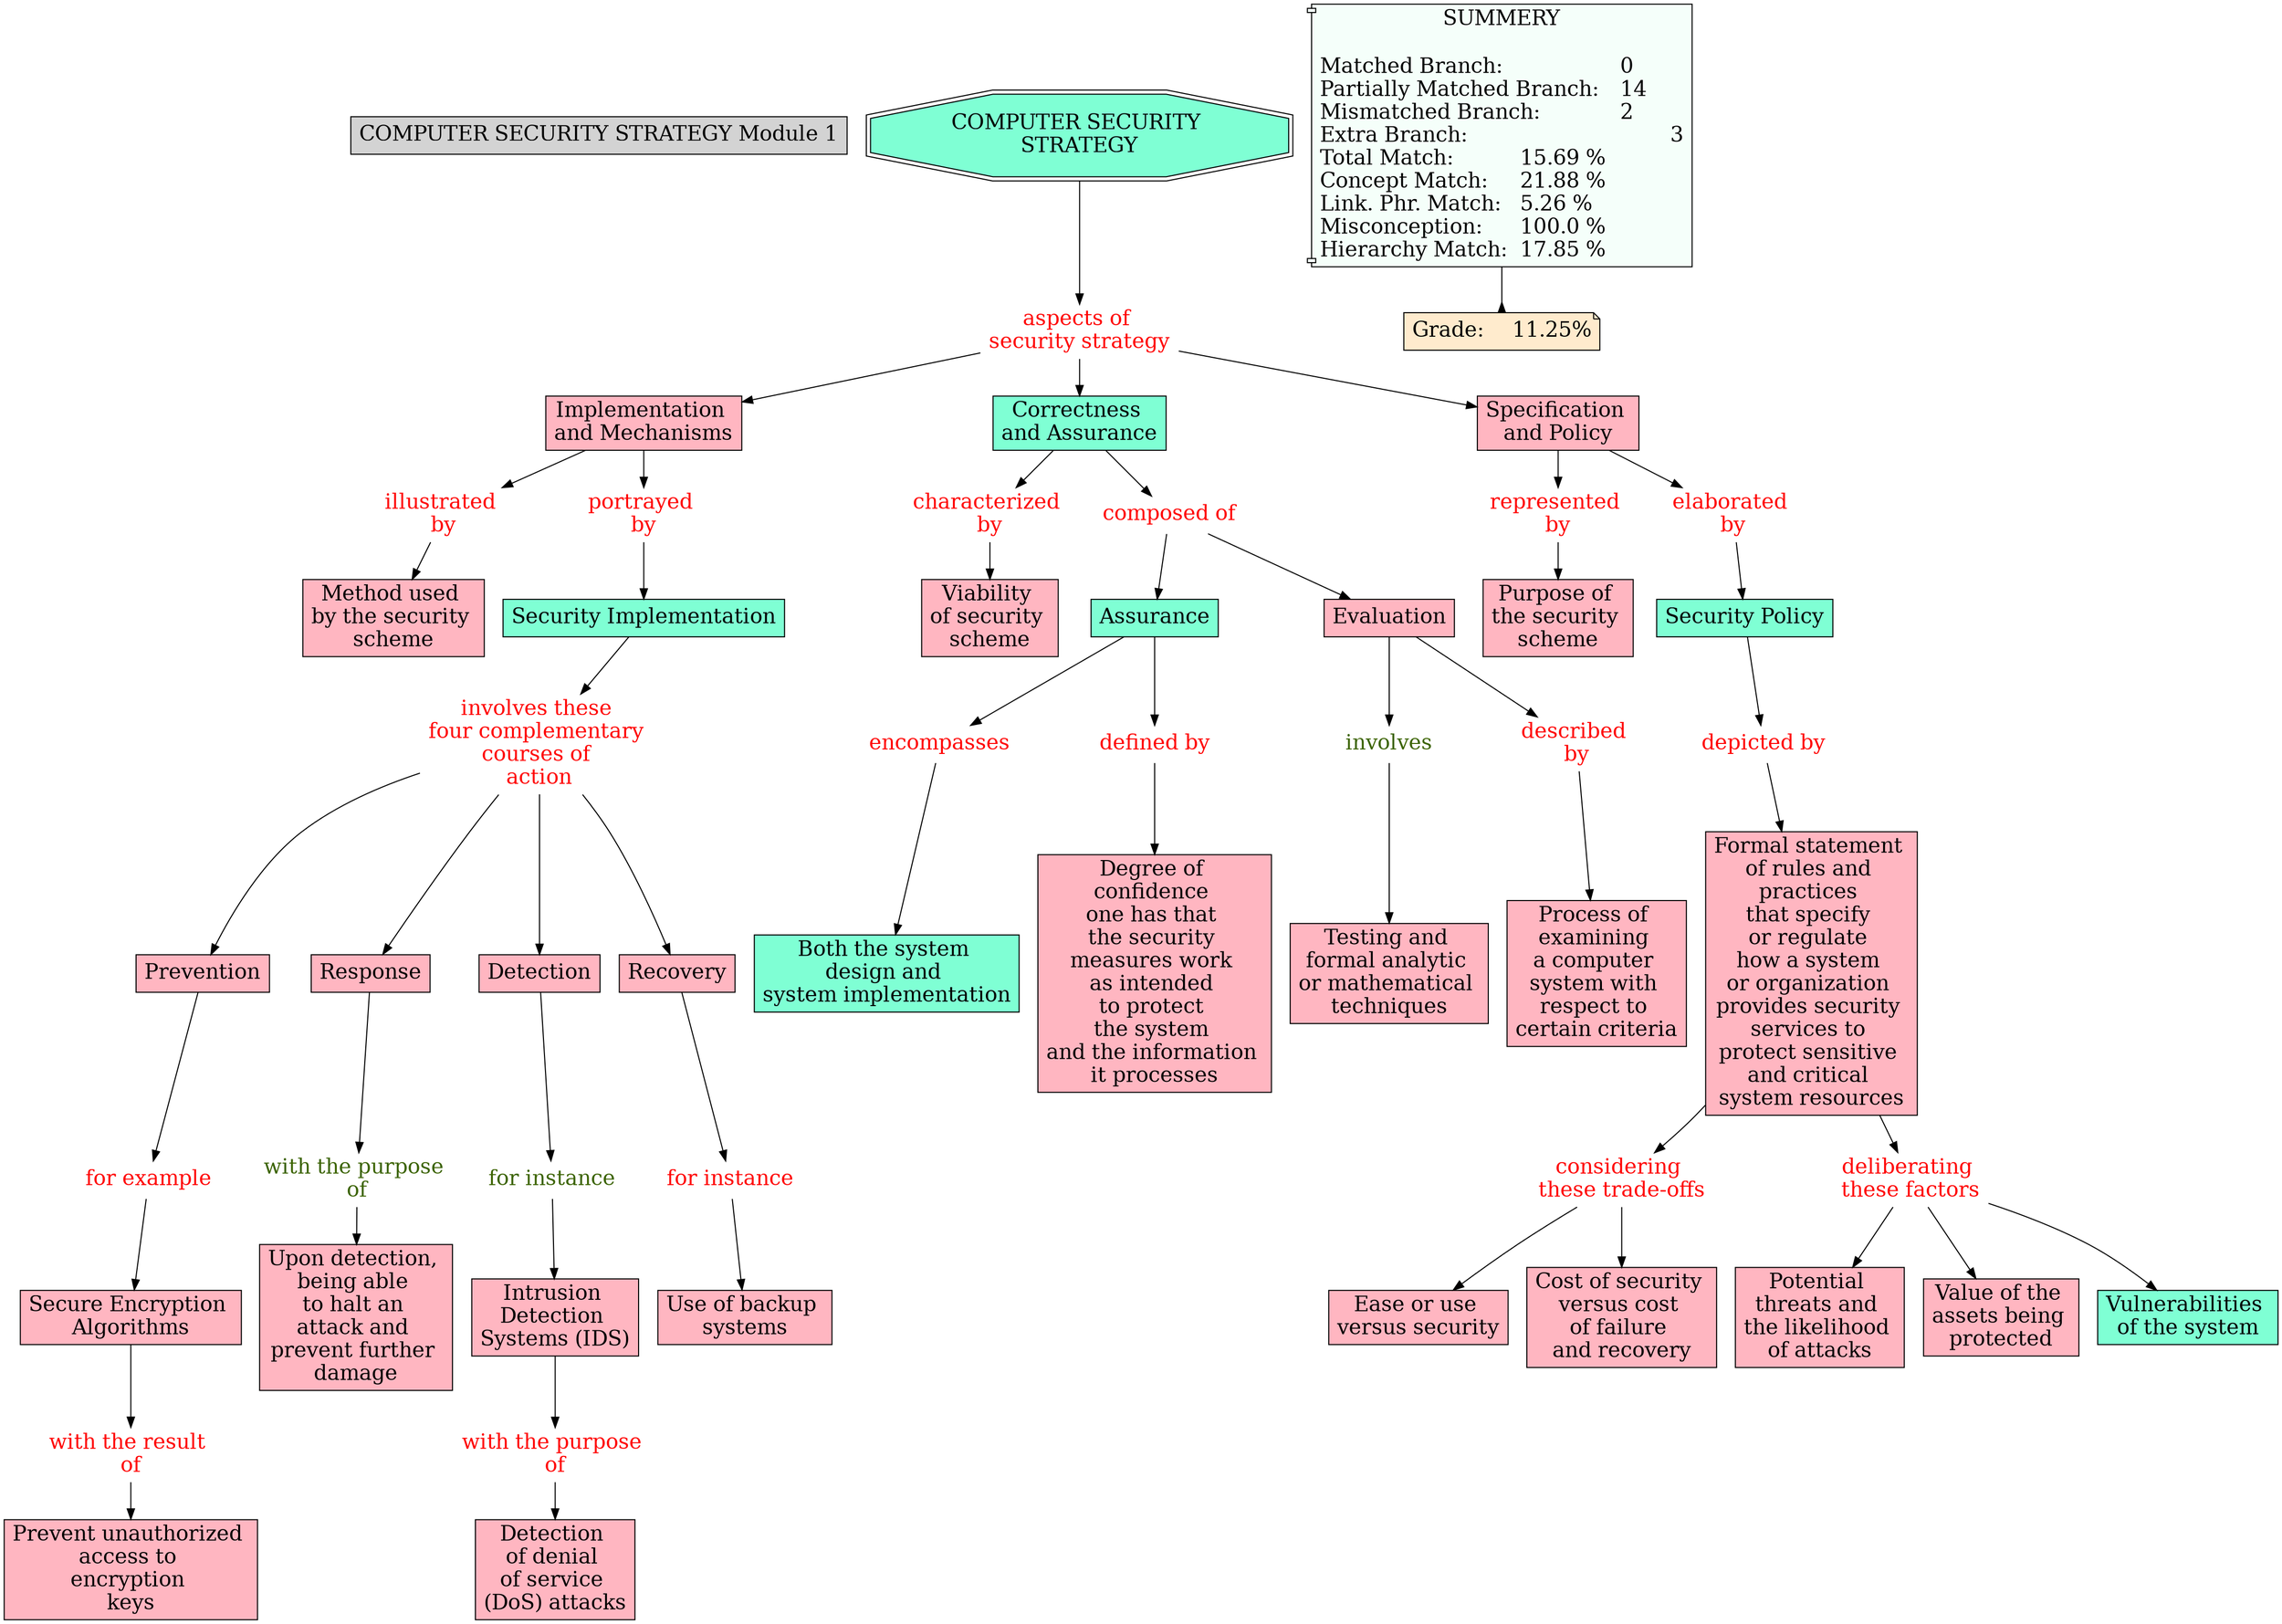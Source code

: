 // The Round Table
digraph {
	"1S2NFX1HT-DMTP6V-FG4" [label="COMPUTER SECURITY STRATEGY Module 1" Gsplines=true fontsize=20 shape=rect style=filled]
	"1S2NJQWF6-2ZH7ZP-JLT" [label=encompasses Gsplines=true fontcolor=red fontsize=20 shape=none]
	"1S2NJG7P6-DBXYFH-J85" [label="Both the system 
design and 
system implementation
" Gsplines=true fillcolor=aquamarine fontsize=20 shape=rect style=filled]
	"1S2NJQWF6-2ZH7ZP-JLT" -> "1S2NJG7P6-DBXYFH-J85" [constraint=true]
	"1S2NH8BLC-1R398RY-GZN" [label="involves these 
four complementary 
courses of 
action" Gsplines=true fontcolor=red fontsize=20 shape=none]
	"1S2NH8BLB-3XSQNP-GZ1" [label=Prevention Gsplines=true fillcolor="#FFB6C1" fontsize=20 shape=rect style=filled]
	"1S2NH8BLC-1R398RY-GZN" -> "1S2NH8BLB-3XSQNP-GZ1" [constraint=true]
	"1S2NGWBJP-Y1TNN4-GJD" [label="considering 
these trade-offs
" Gsplines=true fontcolor=red fontsize=20 shape=none]
	"1S2NGFF39-V3DH2-G32" [label="Ease or use 
versus security
" Gsplines=true fillcolor="#FFB6C1" fontsize=20 shape=rect style=filled]
	"1S2NGWBJP-Y1TNN4-GJD" -> "1S2NGFF39-V3DH2-G32" [constraint=true]
	"1S2NH8BLC-1R398RY-GZN" [label="involves these 
four complementary 
courses of 
action" Gsplines=true fontcolor=red fontsize=20 shape=none]
	"1S2NH8BLC-LGKNZ4-GZB" [label=Response Gsplines=true fillcolor="#FFB6C1" fontsize=20 shape=rect style=filled]
	"1S2NH8BLC-1R398RY-GZN" -> "1S2NH8BLC-LGKNZ4-GZB" [constraint=true]
	"1S2N50K7G-1K4VTVB-3XN" [label="COMPUTER SECURITY 
STRATEGY" Gsplines=true fillcolor=aquamarine fontsize=20 shape=doubleoctagon style=filled]
	"1S2NG570F-27Q9Q4S-FNZ" [label="aspects of 
security strategy
" Gsplines=true fontcolor=red fontsize=20 shape=none]
	"1S2N50K7G-1K4VTVB-3XN" -> "1S2NG570F-27Q9Q4S-FNZ" [constraint=true]
	"1S2NHZ4D0-1BDX72F-HSL" [label="for example
" Gsplines=true fontcolor=red fontsize=20 shape=none]
	"1S2NHPJQF-NHYJFL-HFY" [label="Secure Encryption 
Algorithms" Gsplines=true fillcolor="#FFB6C1" fontsize=20 shape=rect style=filled]
	"1S2NHZ4D0-1BDX72F-HSL" -> "1S2NHPJQF-NHYJFL-HFY" [constraint=true]
	"1S2NJWNG4-1SM2BKP-JR8" [label=involves Gsplines=true fontcolor="#3B6300" fontsize=20 shape=none]
	"1S2NJLYYM-1P2XZ25-JGC" [label="Testing and 
formal analytic 
or mathematical 
techniques" Gsplines=true fillcolor="#FFB6C1" fontsize=20 shape=rect style=filled]
	"1S2NJWNG4-1SM2BKP-JR8" -> "1S2NJLYYM-1P2XZ25-JGC" [constraint=true]
	"1S2NG570F-27Q9Q4S-FNZ" [label="aspects of 
security strategy
" Gsplines=true fontcolor=red fontsize=20 shape=none]
	"1S2N50K7G-1FQ05N4-3XS" [label="Implementation 
and Mechanisms
" Gsplines=true fillcolor="#FFB6C1" fontsize=20 shape=rect style=filled]
	"1S2NG570F-27Q9Q4S-FNZ" -> "1S2N50K7G-1FQ05N4-3XS" [constraint=true]
	"1S2NJBHCJ-28XJHV9-J1N" [label=Assurance Gsplines=true fillcolor=aquamarine fontsize=20 shape=rect style=filled]
	"1S2NJQWF6-2ZH7ZP-JLT" [label=encompasses Gsplines=true fontcolor=red fontsize=20 shape=none]
	"1S2NJBHCJ-28XJHV9-J1N" -> "1S2NJQWF6-2ZH7ZP-JLT" [constraint=true]
	"1S2NG7WJK-F406NS-FT0" [label="characterized 
by" Gsplines=true fontcolor=red fontsize=20 shape=none]
	"1S2NG18W2-DFTWNQ-FJR" [label="Viability 
of security 
scheme" Gsplines=true fillcolor="#FFB6C1" fontsize=20 shape=rect style=filled]
	"1S2NG7WJK-F406NS-FT0" -> "1S2NG18W2-DFTWNQ-FJR" [constraint=true]
	"1S2NG9JLL-2BNS1Z-FWF" [label="Formal statement 
of rules and 
practices 
that specify 
or regulate 
how a system 
or organization 
provides security 
services to 
protect sensitive 
and critical 
system resources
" Gsplines=true fillcolor="#FFB6C1" fontsize=20 shape=rect style=filled]
	"1S2NGWBJP-Y1TNN4-GJD" [label="considering 
these trade-offs
" Gsplines=true fontcolor=red fontsize=20 shape=none]
	"1S2NG9JLL-2BNS1Z-FWF" -> "1S2NGWBJP-Y1TNN4-GJD" [constraint=true]
	"1S2NJSPG8-29L71F1-JNT" [label="composed of
" Gsplines=true fontcolor=red fontsize=20 shape=none]
	"1S2NJBPFX-2201HCJ-J1T" [label=Evaluation Gsplines=true fillcolor="#FFB6C1" fontsize=20 shape=rect style=filled]
	"1S2NJSPG8-29L71F1-JNT" -> "1S2NJBPFX-2201HCJ-J1T" [constraint=true]
	"1S2NHG79M-1M77Y1S-H7F" [label="Intrusion 
Detection 
Systems (IDS)
" Gsplines=true fillcolor="#FFB6C1" fontsize=20 shape=rect style=filled]
	"1S2NHYKM1-221JBZW-HRH" [label="with the purpose 
of" Gsplines=true fontcolor=red fontsize=20 shape=none]
	"1S2NHG79M-1M77Y1S-H7F" -> "1S2NHYKM1-221JBZW-HRH" [constraint=true]
	"1S2NGXTZF-12MM0QQ-GLP" [label="deliberating 
these factors
" Gsplines=true fontcolor=red fontsize=20 shape=none]
	"1S2NGJQXX-27R95R3-G75" [label="Potential 
threats and 
the likelihood 
of attacks
" Gsplines=true fillcolor="#FFB6C1" fontsize=20 shape=rect style=filled]
	"1S2NGXTZF-12MM0QQ-GLP" -> "1S2NGJQXX-27R95R3-G75" [constraint=true]
	"1S2NG7CC5-1VVX5J9-FRZ" [label="represented 
by" Gsplines=true fontcolor=red fontsize=20 shape=none]
	"1S2NG11VS-YRC35H-FJC" [label="Purpose of 
the security 
scheme" Gsplines=true fillcolor="#FFB6C1" fontsize=20 shape=rect style=filled]
	"1S2NG7CC5-1VVX5J9-FRZ" -> "1S2NG11VS-YRC35H-FJC" [constraint=true]
	"1S2NGXTZF-12MM0QQ-GLP" [label="deliberating 
these factors
" Gsplines=true fontcolor=red fontsize=20 shape=none]
	"1S2NGF5JZ-B8JLWL-G2T" [label="Value of the 
assets being 
protected" Gsplines=true fillcolor="#FFB6C1" fontsize=20 shape=rect style=filled]
	"1S2NGXTZF-12MM0QQ-GLP" -> "1S2NGF5JZ-B8JLWL-G2T" [constraint=true]
	"1S2NH8BLB-2388NDJ-GZ4" [label="Security Implementation
" Gsplines=true fillcolor=aquamarine fontsize=20 shape=rect style=filled]
	"1S2NH8BLC-1R398RY-GZN" [label="involves these 
four complementary 
courses of 
action" Gsplines=true fontcolor=red fontsize=20 shape=none]
	"1S2NH8BLB-2388NDJ-GZ4" -> "1S2NH8BLC-1R398RY-GZN" [constraint=true]
	"1S2NH8BLB-3XSQNP-GZ1" [label=Prevention Gsplines=true fillcolor="#FFB6C1" fontsize=20 shape=rect style=filled]
	"1S2NHZ4D0-1BDX72F-HSL" [label="for example
" Gsplines=true fontcolor=red fontsize=20 shape=none]
	"1S2NH8BLB-3XSQNP-GZ1" -> "1S2NHZ4D0-1BDX72F-HSL" [constraint=true]
	"1S2NG83FS-S66856-FTS" [label="illustrated 
by" Gsplines=true fontcolor=red fontsize=20 shape=none]
	"1S2NG17P5-1ZSM57H-FJM" [label="Method used 
by the security 
scheme" Gsplines=true fillcolor="#FFB6C1" fontsize=20 shape=rect style=filled]
	"1S2NG83FS-S66856-FTS" -> "1S2NG17P5-1ZSM57H-FJM" [constraint=true]
	"1S2NHYKM1-221JBZW-HRH" [label="with the purpose 
of" Gsplines=true fontcolor=red fontsize=20 shape=none]
	"1S2NHJXB8-1RKZBD7-H9Q" [label="Detection 
of denial 
of service 
(DoS) attacks
" Gsplines=true fillcolor="#FFB6C1" fontsize=20 shape=rect style=filled]
	"1S2NHYKM1-221JBZW-HRH" -> "1S2NHJXB8-1RKZBD7-H9Q" [constraint=true]
	"1S2N50K7G-RFM71B-3XZ" [label="Correctness 
and Assurance
" Gsplines=true fillcolor=aquamarine fontsize=20 shape=rect style=filled]
	"1S2NG7WJK-F406NS-FT0" [label="characterized 
by" Gsplines=true fontcolor=red fontsize=20 shape=none]
	"1S2N50K7G-RFM71B-3XZ" -> "1S2NG7WJK-F406NS-FT0" [constraint=true]
	"1S2NG9JLL-2BNS1Z-FWF" [label="Formal statement 
of rules and 
practices 
that specify 
or regulate 
how a system 
or organization 
provides security 
services to 
protect sensitive 
and critical 
system resources
" Gsplines=true fillcolor="#FFB6C1" fontsize=20 shape=rect style=filled]
	"1S2NGXTZF-12MM0QQ-GLP" [label="deliberating 
these factors
" Gsplines=true fontcolor=red fontsize=20 shape=none]
	"1S2NG9JLL-2BNS1Z-FWF" -> "1S2NGXTZF-12MM0QQ-GLP" [constraint=true]
	"1S2N50K7G-1FQ05N4-3XS" [label="Implementation 
and Mechanisms
" Gsplines=true fillcolor="#FFB6C1" fontsize=20 shape=rect style=filled]
	"1S2NG83FS-S66856-FTS" [label="illustrated 
by" Gsplines=true fontcolor=red fontsize=20 shape=none]
	"1S2N50K7G-1FQ05N4-3XS" -> "1S2NG83FS-S66856-FTS" [constraint=true]
	"1S2NHBPKT-Y64NBB-H3S" [label="portrayed 
by" Gsplines=true fontcolor=red fontsize=20 shape=none]
	"1S2NH8BLB-2388NDJ-GZ4" [label="Security Implementation
" Gsplines=true fillcolor=aquamarine fontsize=20 shape=rect style=filled]
	"1S2NHBPKT-Y64NBB-H3S" -> "1S2NH8BLB-2388NDJ-GZ4" [constraint=true]
	"1S2NHW16V-JLST6W-HNF" [label="for instance
" Gsplines=true fontcolor="#3B6300" fontsize=20 shape=none]
	"1S2NHG79M-1M77Y1S-H7F" [label="Intrusion 
Detection 
Systems (IDS)
" Gsplines=true fillcolor="#FFB6C1" fontsize=20 shape=rect style=filled]
	"1S2NHW16V-JLST6W-HNF" -> "1S2NHG79M-1M77Y1S-H7F" [constraint=true]
	"1S2NG570F-27Q9Q4S-FNZ" [label="aspects of 
security strategy
" Gsplines=true fontcolor=red fontsize=20 shape=none]
	"1S2N50K7G-ZFCJJ7-3XW" [label="Specification 
and Policy
" Gsplines=true fillcolor="#FFB6C1" fontsize=20 shape=rect style=filled]
	"1S2NG570F-27Q9Q4S-FNZ" -> "1S2N50K7G-ZFCJJ7-3XW" [constraint=true]
	"1S2NJBPFX-2201HCJ-J1T" [label=Evaluation Gsplines=true fillcolor="#FFB6C1" fontsize=20 shape=rect style=filled]
	"1S2NJX7F0-JFGYBY-JS9" [label="described 
by" Gsplines=true fontcolor=red fontsize=20 shape=none]
	"1S2NJBPFX-2201HCJ-J1T" -> "1S2NJX7F0-JFGYBY-JS9" [constraint=true]
	"1S2NG570F-27Q9Q4S-FNZ" [label="aspects of 
security strategy
" Gsplines=true fontcolor=red fontsize=20 shape=none]
	"1S2N50K7G-RFM71B-3XZ" [label="Correctness 
and Assurance
" Gsplines=true fillcolor=aquamarine fontsize=20 shape=rect style=filled]
	"1S2NG570F-27Q9Q4S-FNZ" -> "1S2N50K7G-RFM71B-3XZ" [constraint=true]
	"1S2NG7PFP-1SGMF0R-FSP" [label="Security Policy
" Gsplines=true fillcolor=aquamarine fontsize=20 shape=rect style=filled]
	"1S2NH0JX7-1FZ8NPQ-GQQ" [label="depicted by
" Gsplines=true fontcolor=red fontsize=20 shape=none]
	"1S2NG7PFP-1SGMF0R-FSP" -> "1S2NH0JX7-1FZ8NPQ-GQQ" [constraint=true]
	"1S2NHZ8R7-2691KVB-HT9" [label="with the result 
of" Gsplines=true fontcolor=red fontsize=20 shape=none]
	"1S2NHGBW1-38M4Q3-H7P" [label="Prevent unauthorized 
access to 
encryption 
keys" Gsplines=true fillcolor="#FFB6C1" fontsize=20 shape=rect style=filled]
	"1S2NHZ8R7-2691KVB-HT9" -> "1S2NHGBW1-38M4Q3-H7P" [constraint=true]
	"1S2NJBPFX-2201HCJ-J1T" [label=Evaluation Gsplines=true fillcolor="#FFB6C1" fontsize=20 shape=rect style=filled]
	"1S2NJWNG4-1SM2BKP-JR8" [label=involves Gsplines=true fontcolor="#3B6300" fontsize=20 shape=none]
	"1S2NJBPFX-2201HCJ-J1T" -> "1S2NJWNG4-1SM2BKP-JR8" [constraint=true]
	"1S2N50K7G-ZFCJJ7-3XW" [label="Specification 
and Policy
" Gsplines=true fillcolor="#FFB6C1" fontsize=20 shape=rect style=filled]
	"1S2NH3PK2-MDSH30-GSV" [label="elaborated 
by" Gsplines=true fontcolor=red fontsize=20 shape=none]
	"1S2N50K7G-ZFCJJ7-3XW" -> "1S2NH3PK2-MDSH30-GSV" [constraint=true]
	"1S2N50K7G-1FQ05N4-3XS" [label="Implementation 
and Mechanisms
" Gsplines=true fillcolor="#FFB6C1" fontsize=20 shape=rect style=filled]
	"1S2NHBPKT-Y64NBB-H3S" [label="portrayed 
by" Gsplines=true fontcolor=red fontsize=20 shape=none]
	"1S2N50K7G-1FQ05N4-3XS" -> "1S2NHBPKT-Y64NBB-H3S" [constraint=true]
	"1S2NGWBJP-Y1TNN4-GJD" [label="considering 
these trade-offs
" Gsplines=true fontcolor=red fontsize=20 shape=none]
	"1S2NGFGSN-1B3C1SZ-G36" [label="Cost of security 
versus cost 
of failure 
and recovery
" Gsplines=true fillcolor="#FFB6C1" fontsize=20 shape=rect style=filled]
	"1S2NGWBJP-Y1TNN4-GJD" -> "1S2NGFGSN-1B3C1SZ-G36" [constraint=true]
	"1S2NH8BLB-1MK0P0M-GYY" [label=Detection Gsplines=true fillcolor="#FFB6C1" fontsize=20 shape=rect style=filled]
	"1S2NHW16V-JLST6W-HNF" [label="for instance
" Gsplines=true fontcolor="#3B6300" fontsize=20 shape=none]
	"1S2NH8BLB-1MK0P0M-GYY" -> "1S2NHW16V-JLST6W-HNF" [constraint=true]
	"1S2NH8BLC-1R398RY-GZN" [label="involves these 
four complementary 
courses of 
action" Gsplines=true fontcolor=red fontsize=20 shape=none]
	"1S2NH8BLB-1MK0P0M-GYY" [label=Detection Gsplines=true fillcolor="#FFB6C1" fontsize=20 shape=rect style=filled]
	"1S2NH8BLC-1R398RY-GZN" -> "1S2NH8BLB-1MK0P0M-GYY" [constraint=true]
	"1S2NHPJQF-NHYJFL-HFY" [label="Secure Encryption 
Algorithms" Gsplines=true fillcolor="#FFB6C1" fontsize=20 shape=rect style=filled]
	"1S2NHZ8R7-2691KVB-HT9" [label="with the result 
of" Gsplines=true fontcolor=red fontsize=20 shape=none]
	"1S2NHPJQF-NHYJFL-HFY" -> "1S2NHZ8R7-2691KVB-HT9" [constraint=true]
	"1S2NH8BLB-21LZ1BL-GZ7" [label=Recovery Gsplines=true fillcolor="#FFB6C1" fontsize=20 shape=rect style=filled]
	"1S2NJ3XQQ-PWG0G3-HYR" [label="for instance
" Gsplines=true fontcolor=red fontsize=20 shape=none]
	"1S2NH8BLB-21LZ1BL-GZ7" -> "1S2NJ3XQQ-PWG0G3-HYR" [constraint=true]
	"1S2N50K7G-ZFCJJ7-3XW" [label="Specification 
and Policy
" Gsplines=true fillcolor="#FFB6C1" fontsize=20 shape=rect style=filled]
	"1S2NG7CC5-1VVX5J9-FRZ" [label="represented 
by" Gsplines=true fontcolor=red fontsize=20 shape=none]
	"1S2N50K7G-ZFCJJ7-3XW" -> "1S2NG7CC5-1VVX5J9-FRZ" [constraint=true]
	"1S2NJBHCJ-28XJHV9-J1N" [label=Assurance Gsplines=true fillcolor=aquamarine fontsize=20 shape=rect style=filled]
	"1S2NJPJY8-18FN39Q-JKF" [label="defined by
" Gsplines=true fontcolor=red fontsize=20 shape=none]
	"1S2NJBHCJ-28XJHV9-J1N" -> "1S2NJPJY8-18FN39Q-JKF" [constraint=true]
	"1S2NH0JX7-1FZ8NPQ-GQQ" [label="depicted by
" Gsplines=true fontcolor=red fontsize=20 shape=none]
	"1S2NG9JLL-2BNS1Z-FWF" [label="Formal statement 
of rules and 
practices 
that specify 
or regulate 
how a system 
or organization 
provides security 
services to 
protect sensitive 
and critical 
system resources
" Gsplines=true fillcolor="#FFB6C1" fontsize=20 shape=rect style=filled]
	"1S2NH0JX7-1FZ8NPQ-GQQ" -> "1S2NG9JLL-2BNS1Z-FWF" [constraint=true]
	"1S2NJX7F0-JFGYBY-JS9" [label="described 
by" Gsplines=true fontcolor=red fontsize=20 shape=none]
	"1S2NJHHR8-5XN1N8-JB6" [label="Process of 
examining 
a computer 
system with 
respect to 
certain criteria
" Gsplines=true fillcolor="#FFB6C1" fontsize=20 shape=rect style=filled]
	"1S2NJX7F0-JFGYBY-JS9" -> "1S2NJHHR8-5XN1N8-JB6" [constraint=true]
	"1S2NH3PK2-MDSH30-GSV" [label="elaborated 
by" Gsplines=true fontcolor=red fontsize=20 shape=none]
	"1S2NG7PFP-1SGMF0R-FSP" [label="Security Policy
" Gsplines=true fillcolor=aquamarine fontsize=20 shape=rect style=filled]
	"1S2NH3PK2-MDSH30-GSV" -> "1S2NG7PFP-1SGMF0R-FSP" [constraint=true]
	"1S2NH8BLC-LGKNZ4-GZB" [label=Response Gsplines=true fillcolor="#FFB6C1" fontsize=20 shape=rect style=filled]
	"1S2NJ0TH7-18MBC41-HWB" [label="with the purpose 
of" Gsplines=true fontcolor="#3B6300" fontsize=20 shape=none]
	"1S2NH8BLC-LGKNZ4-GZB" -> "1S2NJ0TH7-18MBC41-HWB" [constraint=true]
	"1S2NJ3XQQ-PWG0G3-HYR" [label="for instance
" Gsplines=true fontcolor=red fontsize=20 shape=none]
	"1S2NG8Q81-G5JBV9-FVN" [label="Use of backup 
systems" Gsplines=true fillcolor="#FFB6C1" fontsize=20 shape=rect style=filled]
	"1S2NJ3XQQ-PWG0G3-HYR" -> "1S2NG8Q81-G5JBV9-FVN" [constraint=true]
	"1S2NJSPG8-29L71F1-JNT" [label="composed of
" Gsplines=true fontcolor=red fontsize=20 shape=none]
	"1S2NJBHCJ-28XJHV9-J1N" [label=Assurance Gsplines=true fillcolor=aquamarine fontsize=20 shape=rect style=filled]
	"1S2NJSPG8-29L71F1-JNT" -> "1S2NJBHCJ-28XJHV9-J1N" [constraint=true]
	"1S2NJ0TH7-18MBC41-HWB" [label="with the purpose 
of" Gsplines=true fontcolor="#3B6300" fontsize=20 shape=none]
	"1S2NG8S1S-2CF0YCQ-FVS" [label="Upon detection, 
being able 
to halt an 
attack and 
prevent further 
damage" Gsplines=true fillcolor="#FFB6C1" fontsize=20 shape=rect style=filled]
	"1S2NJ0TH7-18MBC41-HWB" -> "1S2NG8S1S-2CF0YCQ-FVS" [constraint=true]
	"1S2N50K7G-RFM71B-3XZ" [label="Correctness 
and Assurance
" Gsplines=true fillcolor=aquamarine fontsize=20 shape=rect style=filled]
	"1S2NJSPG8-29L71F1-JNT" [label="composed of
" Gsplines=true fontcolor=red fontsize=20 shape=none]
	"1S2N50K7G-RFM71B-3XZ" -> "1S2NJSPG8-29L71F1-JNT" [constraint=true]
	"1S2NJPJY8-18FN39Q-JKF" [label="defined by
" Gsplines=true fontcolor=red fontsize=20 shape=none]
	"1S2NJCH4B-2614GN9-J2Q" [label="Degree of 
confidence 
one has that 
the security 
measures work 
as intended 
to protect 
the system 
and the information 
it processes
" Gsplines=true fillcolor="#FFB6C1" fontsize=20 shape=rect style=filled]
	"1S2NJPJY8-18FN39Q-JKF" -> "1S2NJCH4B-2614GN9-J2Q" [constraint=true]
	"1S2NGXTZF-12MM0QQ-GLP" [label="deliberating 
these factors
" Gsplines=true fontcolor=red fontsize=20 shape=none]
	"1S2NGKGMX-WKH737-G7N" [label="Vulnerabilities 
of the system
" Gsplines=true fillcolor=aquamarine fontsize=20 shape=rect style=filled]
	"1S2NGXTZF-12MM0QQ-GLP" -> "1S2NGKGMX-WKH737-G7N" [constraint=true]
	"1S2NH8BLC-1R398RY-GZN" [label="involves these 
four complementary 
courses of 
action" Gsplines=true fontcolor=red fontsize=20 shape=none]
	"1S2NH8BLB-21LZ1BL-GZ7" [label=Recovery Gsplines=true fillcolor="#FFB6C1" fontsize=20 shape=rect style=filled]
	"1S2NH8BLC-1R398RY-GZN" -> "1S2NH8BLB-21LZ1BL-GZ7" [constraint=true]
	Stat [label="SUMMERY

Matched Branch:			0\lPartially Matched Branch:	14\lMismatched Branch:		2\lExtra Branch:				3\lTotal Match:		15.69 %\lConcept Match:	21.88 %\lLink. Phr. Match:	5.26 %\lMisconception:	100.0 %\lHierarchy Match:	17.85 %\l" Gsplines=true fillcolor="#F5FFFA" fontsize=20 shape=component style=filled]
	Grade [label="Grade:	11.25%" Gsplines=true fillcolor="#FFEBCD" fontsize=20 shape=note style=filled]
	Stat -> Grade [arrowhead=inv color=black constraint=true]
}
